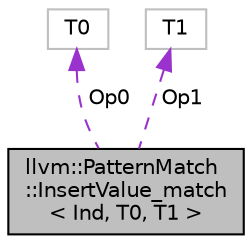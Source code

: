 digraph "llvm::PatternMatch::InsertValue_match&lt; Ind, T0, T1 &gt;"
{
 // LATEX_PDF_SIZE
  bgcolor="transparent";
  edge [fontname="Helvetica",fontsize="10",labelfontname="Helvetica",labelfontsize="10"];
  node [fontname="Helvetica",fontsize="10",shape=record];
  Node1 [label="llvm::PatternMatch\l::InsertValue_match\l\< Ind, T0, T1 \>",height=0.2,width=0.4,color="black", fillcolor="grey75", style="filled", fontcolor="black",tooltip="Matcher for a single index InsertValue instruction."];
  Node2 -> Node1 [dir="back",color="darkorchid3",fontsize="10",style="dashed",label=" Op0" ,fontname="Helvetica"];
  Node2 [label="T0",height=0.2,width=0.4,color="grey75",tooltip=" "];
  Node3 -> Node1 [dir="back",color="darkorchid3",fontsize="10",style="dashed",label=" Op1" ,fontname="Helvetica"];
  Node3 [label="T1",height=0.2,width=0.4,color="grey75",tooltip=" "];
}
